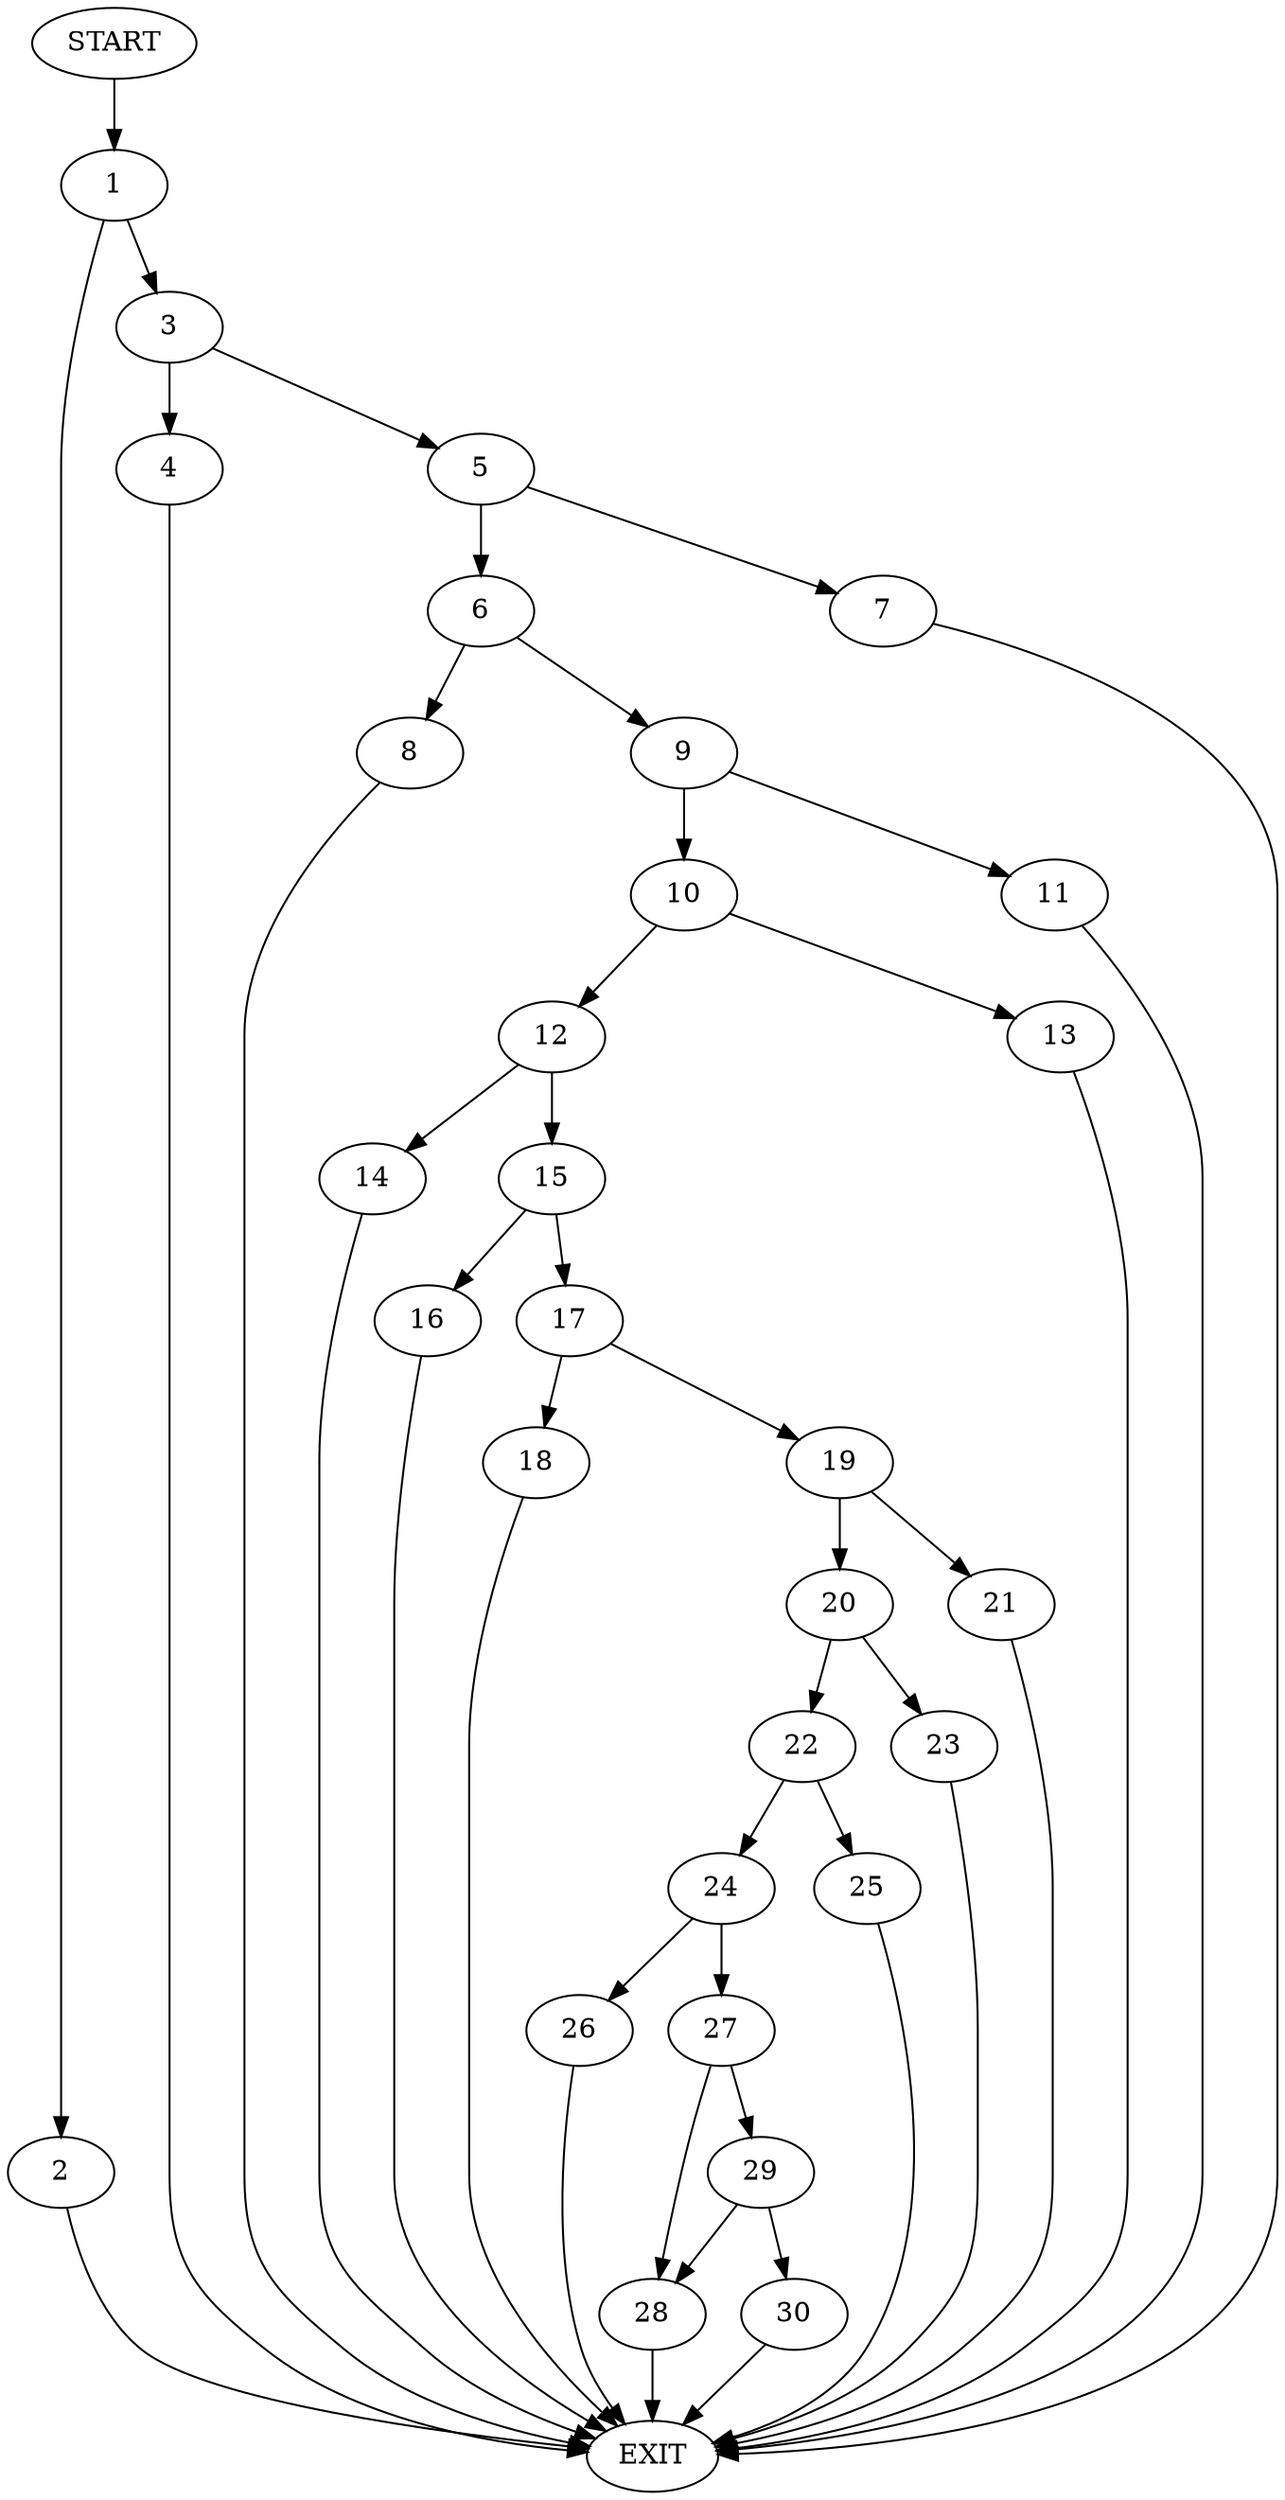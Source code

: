 digraph {
0 [label="START"]
31 [label="EXIT"]
0 -> 1
1 -> 2
1 -> 3
3 -> 4
3 -> 5
2 -> 31
4 -> 31
5 -> 6
5 -> 7
7 -> 31
6 -> 8
6 -> 9
9 -> 10
9 -> 11
8 -> 31
11 -> 31
10 -> 12
10 -> 13
13 -> 31
12 -> 14
12 -> 15
14 -> 31
15 -> 16
15 -> 17
17 -> 18
17 -> 19
16 -> 31
18 -> 31
19 -> 20
19 -> 21
20 -> 22
20 -> 23
21 -> 31
22 -> 24
22 -> 25
23 -> 31
24 -> 26
24 -> 27
25 -> 31
27 -> 28
27 -> 29
26 -> 31
29 -> 28
29 -> 30
28 -> 31
30 -> 31
}

